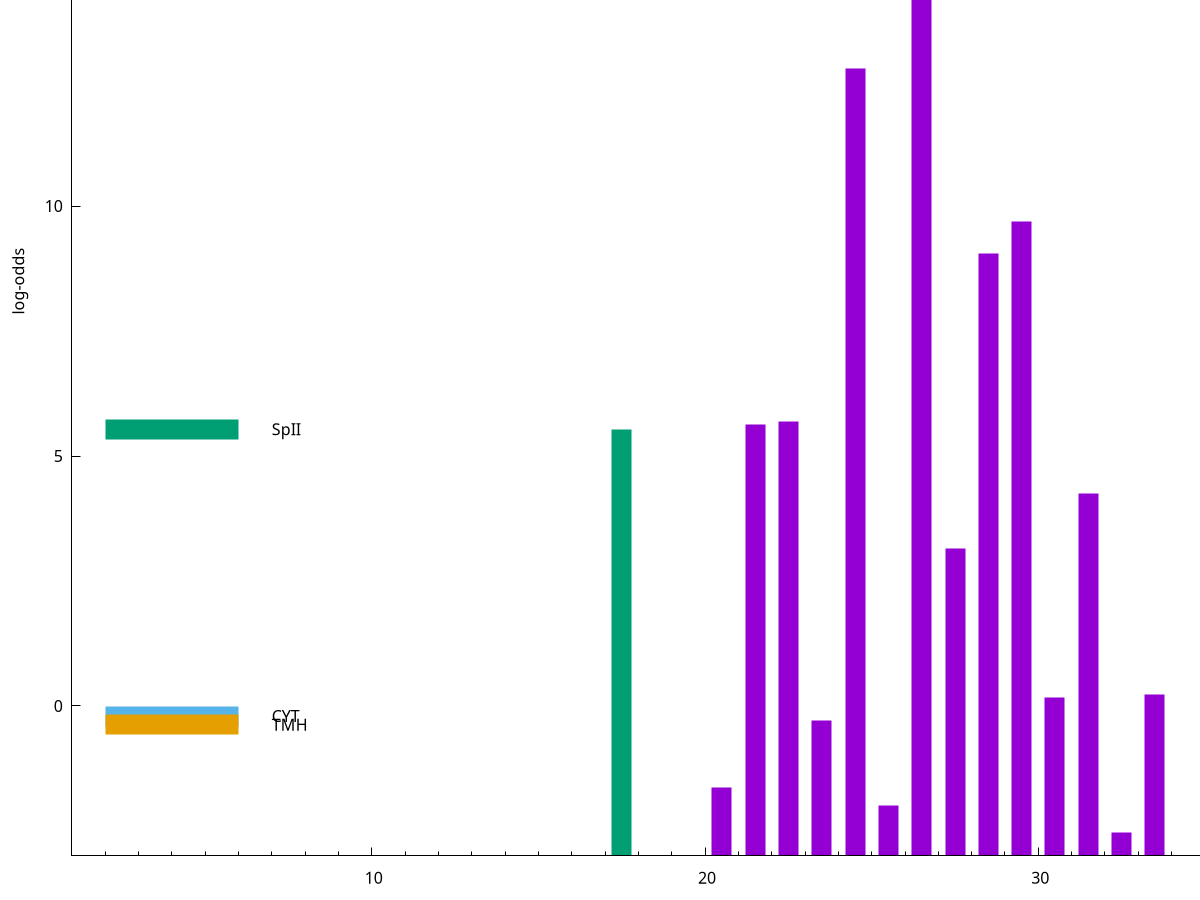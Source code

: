 set title "LipoP predictions for SRR4017849.gff"
set size 2., 1.4
set xrange [1:70] 
set mxtics 10
set yrange [-3:20]
set y2range [0:23]
set ylabel "log-odds"
set term postscript eps color solid "Helvetica" 30
set output "SRR4017849.gff221.eps"
set arrow from 2,15.7592 to 6,15.7592 nohead lt 1 lw 20
set label "SpI" at 7,15.7592
set arrow from 2,5.53618 to 6,5.53618 nohead lt 2 lw 20
set label "SpII" at 7,5.53618
set arrow from 2,-0.200913 to 6,-0.200913 nohead lt 3 lw 20
set label "CYT" at 7,-0.200913
set arrow from 2,-0.375358 to 6,-0.375358 nohead lt 4 lw 20
set label "TMH" at 7,-0.375358
set arrow from 2,15.7592 to 6,15.7592 nohead lt 1 lw 20
set label "SpI" at 7,15.7592
# NOTE: The scores below are the log-odds scores with the threshold
# NOTE: subtracted (a hack to make gnuplot make the histogram all
# NOTE: look nice).
plot "-" axes x1y2 title "" with impulses lt 2 lw 20, "-" axes x1y2 title "" with impulses lt 1 lw 20
17.500000 8.536180
e
26.500000 18.522500
24.500000 15.753000
29.500000 12.683660
28.500000 12.060040
22.500000 8.690920
21.500000 8.630980
31.500000 7.245880
27.500000 6.145570
33.500000 3.234006
30.500000 3.165181
23.500000 2.719163
20.500000 1.376510
25.500000 1.017690
32.500000 0.468690
e
exit
